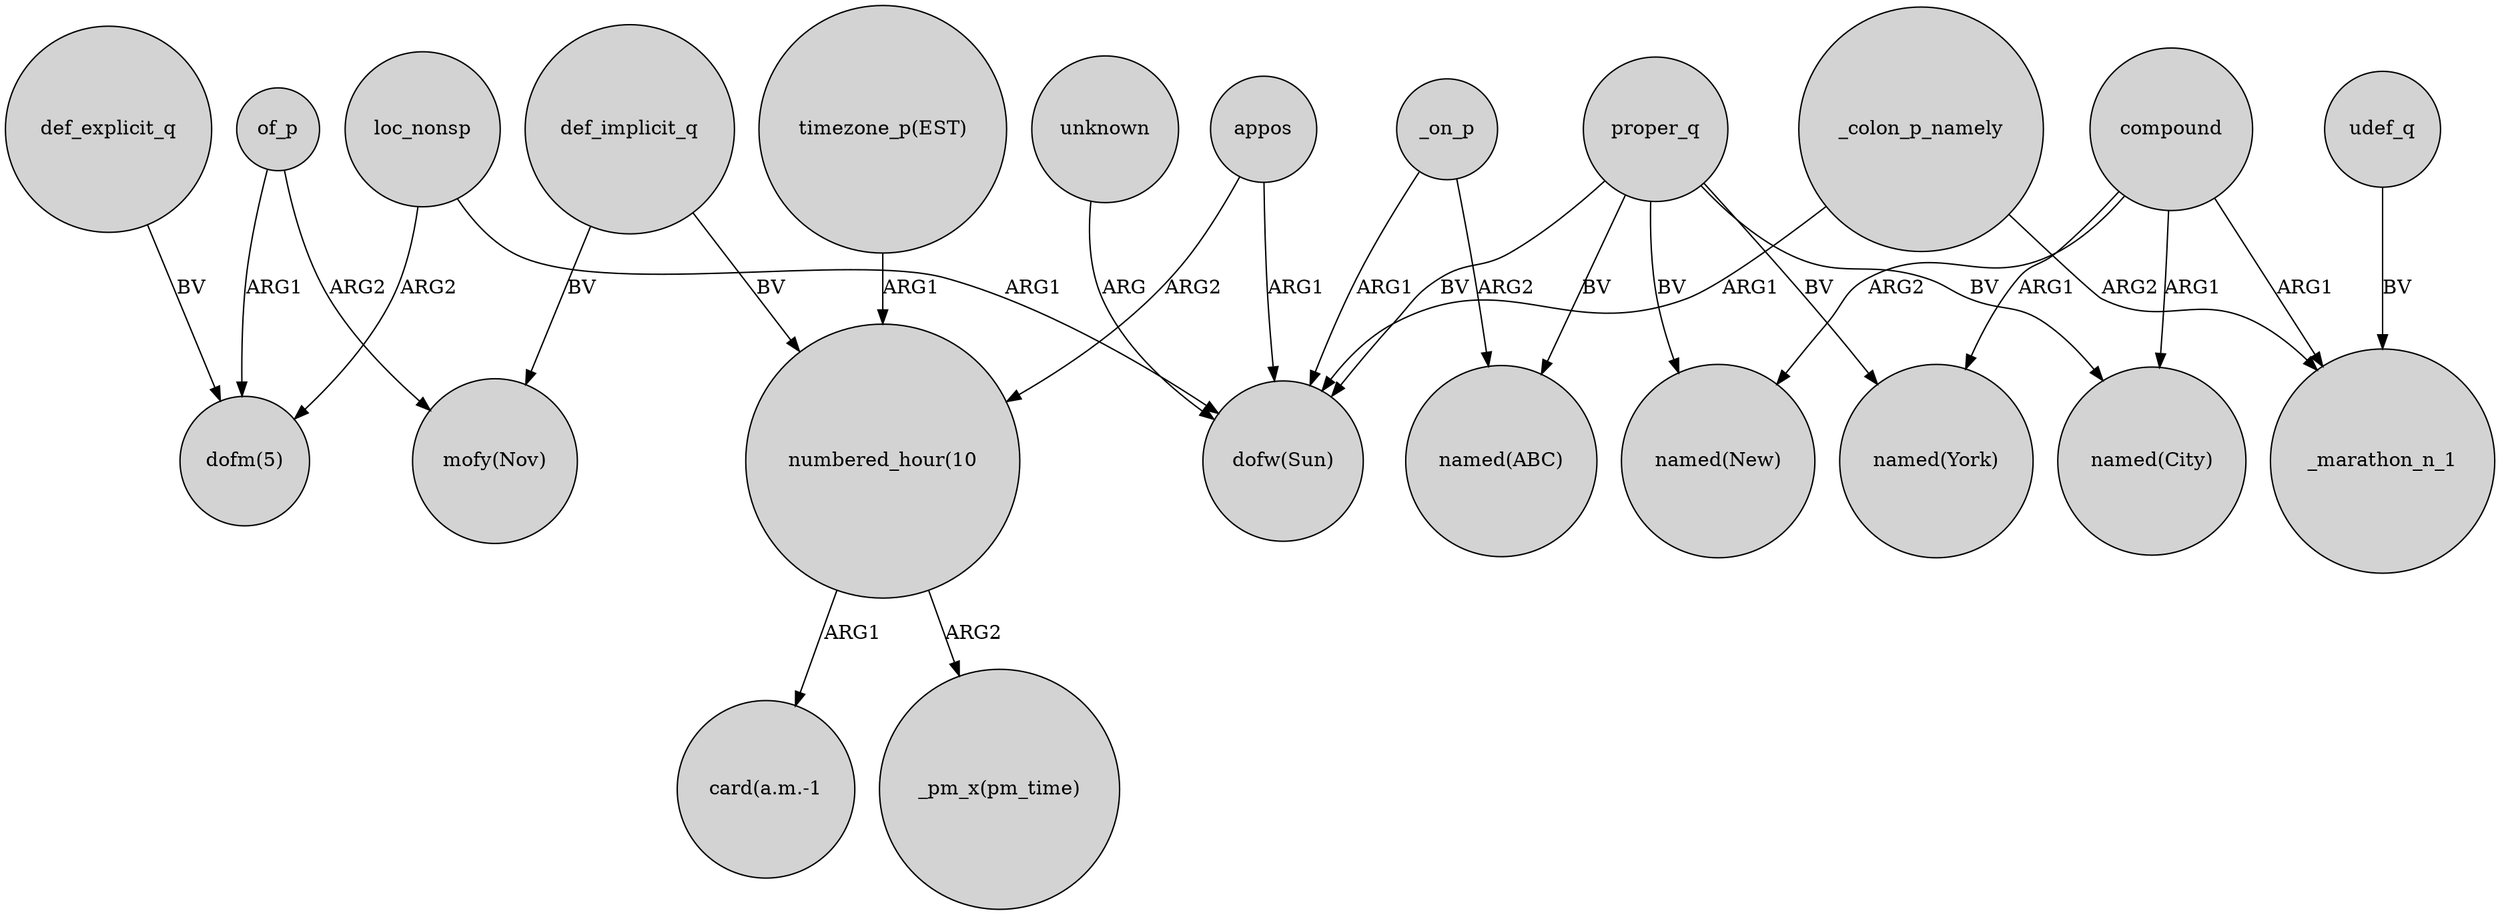 digraph {
	node [shape=circle style=filled]
	loc_nonsp -> "dofm(5)" [label=ARG2]
	"numbered_hour(10":"30)" -> "card(a.m.-1":"30)" [label=ARG1]
	compound -> "named(New)" [label=ARG2]
	"timezone_p(EST)" -> "numbered_hour(10":"30)" [label=ARG1]
	proper_q -> "named(New)" [label=BV]
	_colon_p_namely -> _marathon_n_1 [label=ARG2]
	appos -> "numbered_hour(10":"30)" [label=ARG2]
	def_explicit_q -> "dofm(5)" [label=BV]
	_on_p -> "dofw(Sun)" [label=ARG1]
	unknown -> "dofw(Sun)" [label=ARG]
	"numbered_hour(10":"30)" -> "_pm_x(pm_time)" [label=ARG2]
	_colon_p_namely -> "dofw(Sun)" [label=ARG1]
	proper_q -> "dofw(Sun)" [label=BV]
	appos -> "dofw(Sun)" [label=ARG1]
	udef_q -> _marathon_n_1 [label=BV]
	compound -> "named(York)" [label=ARG1]
	proper_q -> "named(City)" [label=BV]
	proper_q -> "named(ABC)" [label=BV]
	loc_nonsp -> "dofw(Sun)" [label=ARG1]
	_on_p -> "named(ABC)" [label=ARG2]
	compound -> _marathon_n_1 [label=ARG1]
	of_p -> "mofy(Nov)" [label=ARG2]
	def_implicit_q -> "mofy(Nov)" [label=BV]
	def_implicit_q -> "numbered_hour(10":"30)" [label=BV]
	proper_q -> "named(York)" [label=BV]
	of_p -> "dofm(5)" [label=ARG1]
	compound -> "named(City)" [label=ARG1]
}
